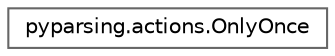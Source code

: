 digraph "Graphical Class Hierarchy"
{
 // LATEX_PDF_SIZE
  bgcolor="transparent";
  edge [fontname=Helvetica,fontsize=10,labelfontname=Helvetica,labelfontsize=10];
  node [fontname=Helvetica,fontsize=10,shape=box,height=0.2,width=0.4];
  rankdir="LR";
  Node0 [id="Node000000",label="pyparsing.actions.OnlyOnce",height=0.2,width=0.4,color="grey40", fillcolor="white", style="filled",URL="$da/dbd/classpyparsing_1_1actions_1_1OnlyOnce.html",tooltip=" "];
}
